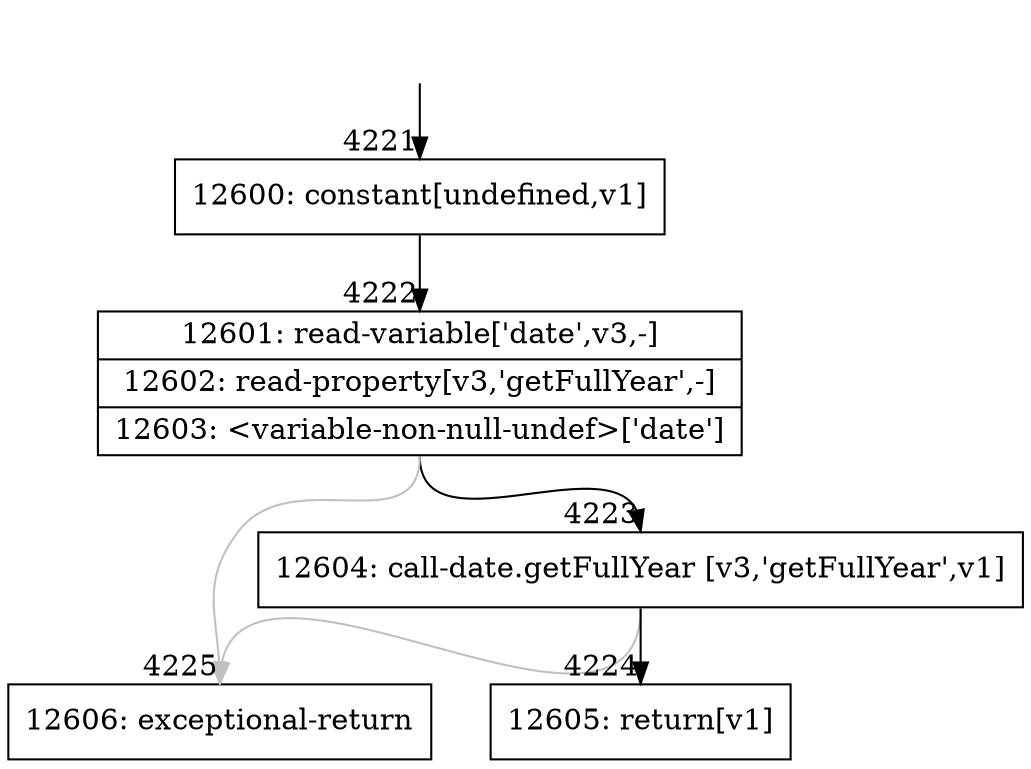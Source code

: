 digraph {
rankdir="TD"
BB_entry392[shape=none,label=""];
BB_entry392 -> BB4221 [tailport=s, headport=n, headlabel="    4221"]
BB4221 [shape=record label="{12600: constant[undefined,v1]}" ] 
BB4221 -> BB4222 [tailport=s, headport=n, headlabel="      4222"]
BB4222 [shape=record label="{12601: read-variable['date',v3,-]|12602: read-property[v3,'getFullYear',-]|12603: \<variable-non-null-undef\>['date']}" ] 
BB4222 -> BB4223 [tailport=s, headport=n, headlabel="      4223"]
BB4222 -> BB4225 [tailport=s, headport=n, color=gray, headlabel="      4225"]
BB4223 [shape=record label="{12604: call-date.getFullYear [v3,'getFullYear',v1]}" ] 
BB4223 -> BB4224 [tailport=s, headport=n, headlabel="      4224"]
BB4223 -> BB4225 [tailport=s, headport=n, color=gray]
BB4224 [shape=record label="{12605: return[v1]}" ] 
BB4225 [shape=record label="{12606: exceptional-return}" ] 
//#$~ 2464
}
